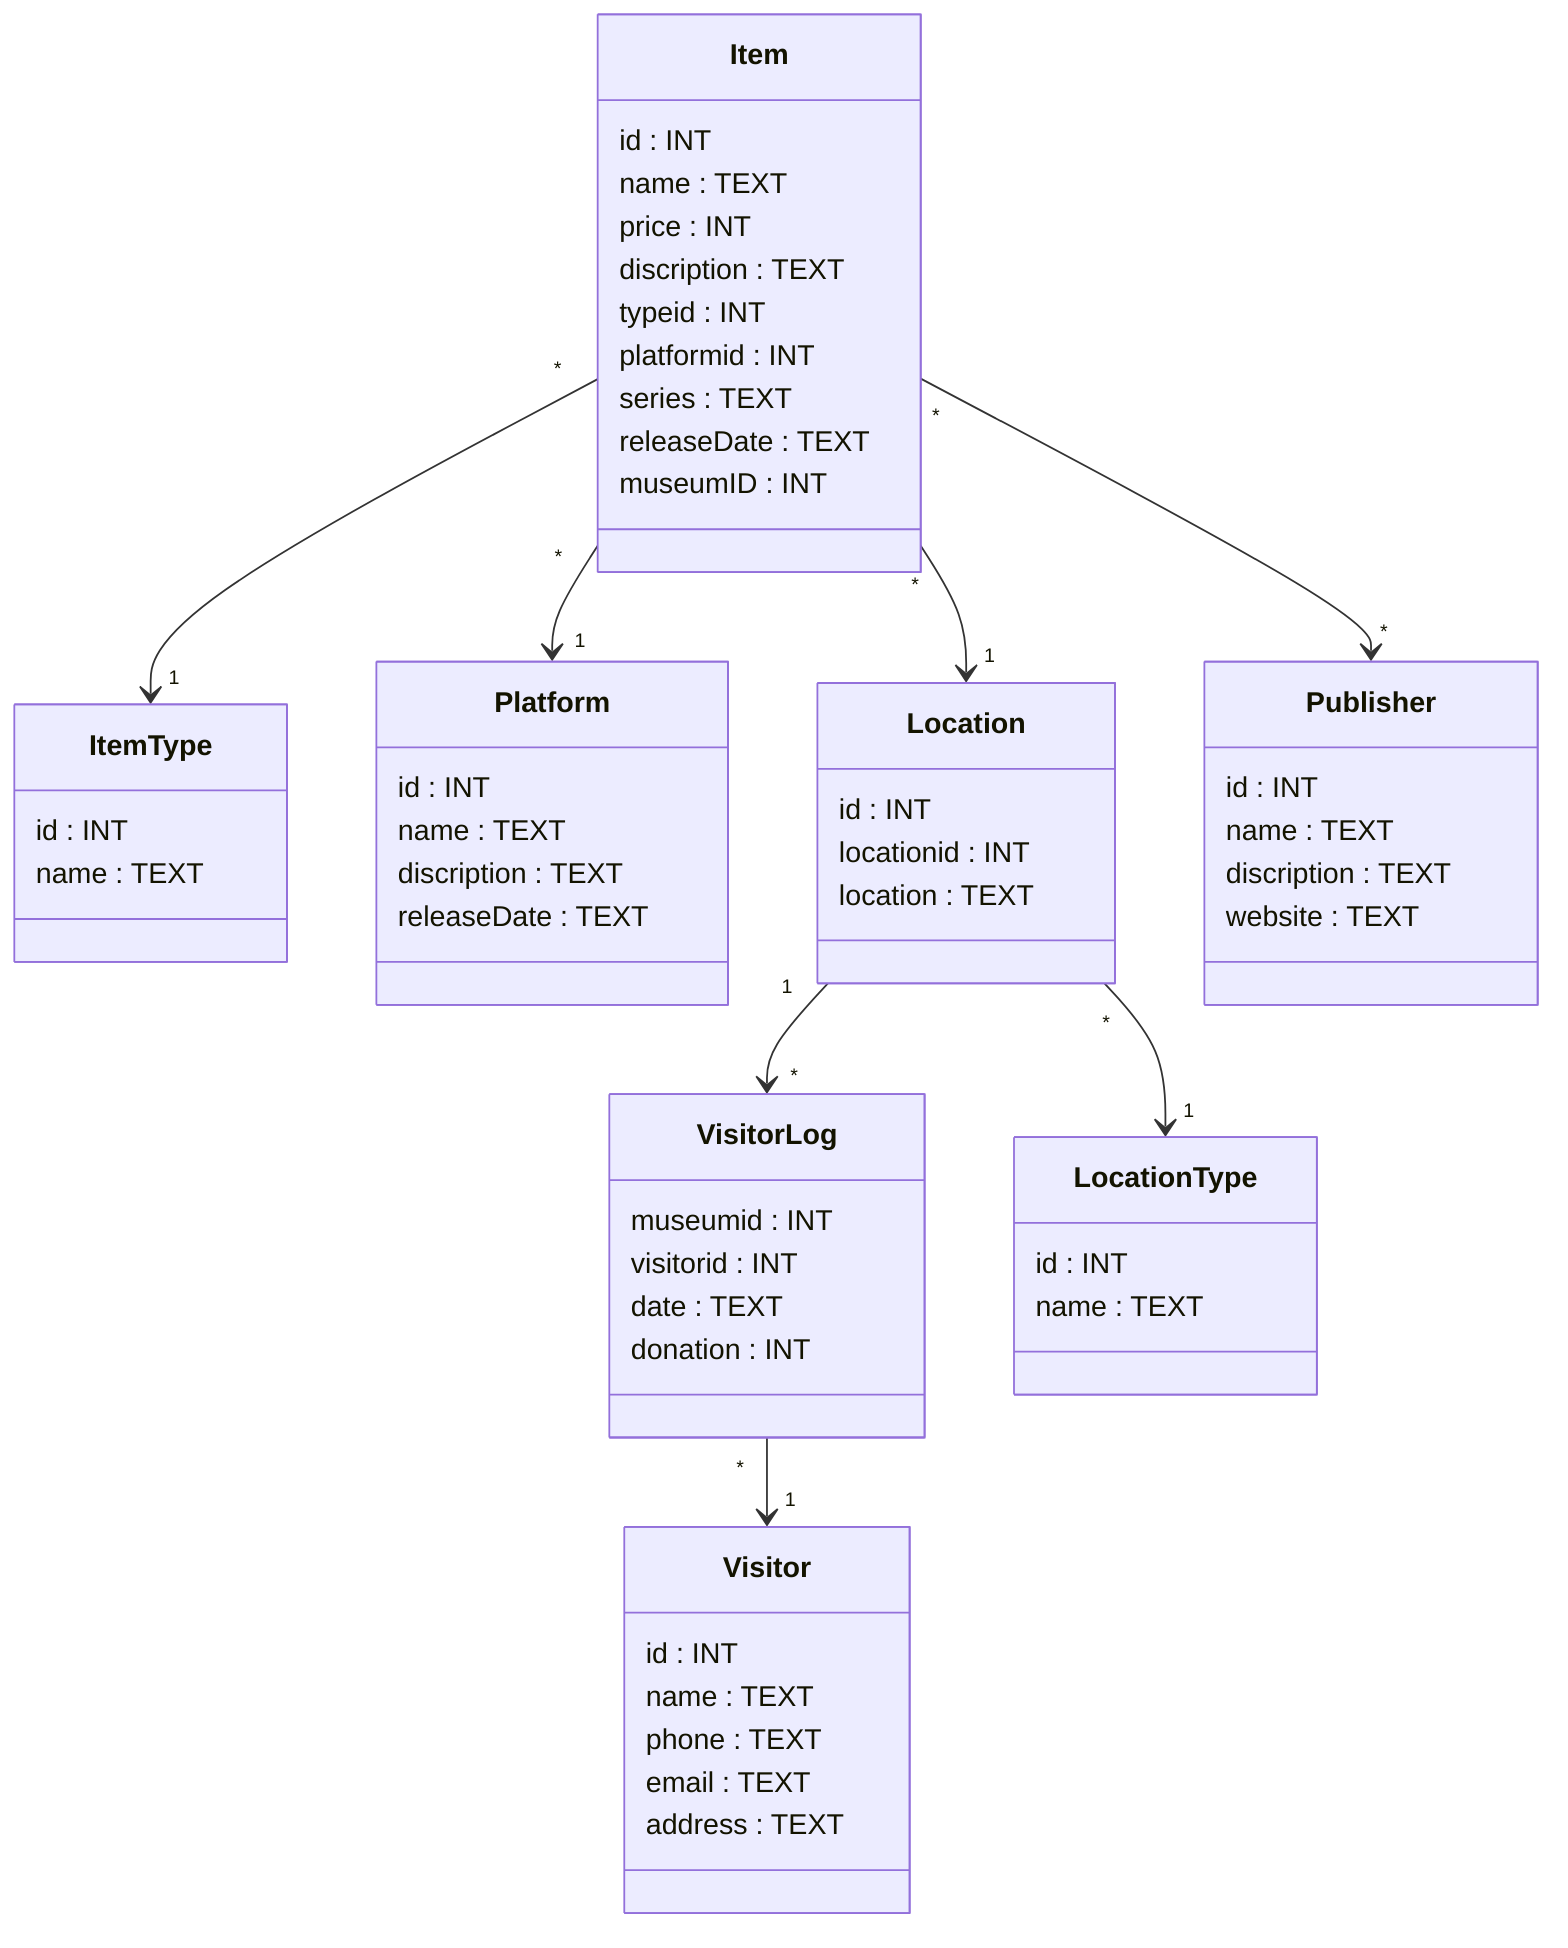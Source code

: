 classDiagram

    Item "*" --> "1" ItemType
    Item "*" --> "1" Platform
    Item "*" --> "1" Location
    Item "*" --> "*" Publisher
    Location "1" --> "*" VisitorLog
    VisitorLog "*" --> "1" Visitor
    Location "*" --> "1" LocationType

    class Item {
        id : INT
        name : TEXT
        price : INT
        discription : TEXT
        typeid : INT
        platformid : INT
        series : TEXT
        releaseDate : TEXT
        museumID : INT
    }

    class ItemType {
        id : INT
        name : TEXT
    }

    class Platform {
        id : INT
        name : TEXT
        discription : TEXT
        releaseDate : TEXT
    }
    
    class Publisher {
        id : INT
        name : TEXT
        discription : TEXT
        website : TEXT
    }
    
    class Location {
        id : INT
        locationid : INT
        location : TEXT
    }
    
    class LocationType {
        id : INT
        name : TEXT
    }

    class VisitorLog {
        museumid : INT
        visitorid : INT
        date : TEXT
        donation : INT
    }
    
    class Visitor {
        id : INT
        name : TEXT
        phone : TEXT
        email : TEXT
        address : TEXT
    }